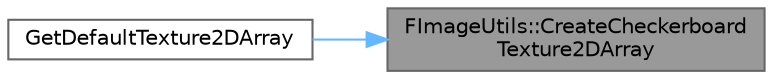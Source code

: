 digraph "FImageUtils::CreateCheckerboardTexture2DArray"
{
 // INTERACTIVE_SVG=YES
 // LATEX_PDF_SIZE
  bgcolor="transparent";
  edge [fontname=Helvetica,fontsize=10,labelfontname=Helvetica,labelfontsize=10];
  node [fontname=Helvetica,fontsize=10,shape=box,height=0.2,width=0.4];
  rankdir="RL";
  Node1 [id="Node000001",label="FImageUtils::CreateCheckerboard\lTexture2DArray",height=0.2,width=0.4,color="gray40", fillcolor="grey60", style="filled", fontcolor="black",tooltip="Creates a new UTexture2DArray with a checkerboard pattern."];
  Node1 -> Node2 [id="edge1_Node000001_Node000002",dir="back",color="steelblue1",style="solid",tooltip=" "];
  Node2 [id="Node000002",label="GetDefaultTexture2DArray",height=0.2,width=0.4,color="grey40", fillcolor="white", style="filled",URL="$d7/d13/Texture2DArray_8cpp.html#af57fde33799bf316445c73b7e6d2c636",tooltip="Get the optimal placeholder to use during texture compilation."];
}
